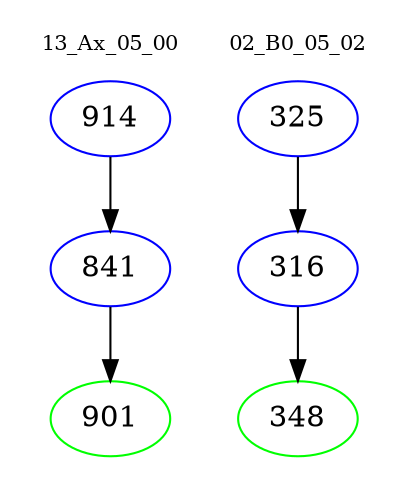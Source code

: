 digraph{
subgraph cluster_0 {
color = white
label = "13_Ax_05_00";
fontsize=10;
T0_914 [label="914", color="blue"]
T0_914 -> T0_841 [color="black"]
T0_841 [label="841", color="blue"]
T0_841 -> T0_901 [color="black"]
T0_901 [label="901", color="green"]
}
subgraph cluster_1 {
color = white
label = "02_B0_05_02";
fontsize=10;
T1_325 [label="325", color="blue"]
T1_325 -> T1_316 [color="black"]
T1_316 [label="316", color="blue"]
T1_316 -> T1_348 [color="black"]
T1_348 [label="348", color="green"]
}
}
